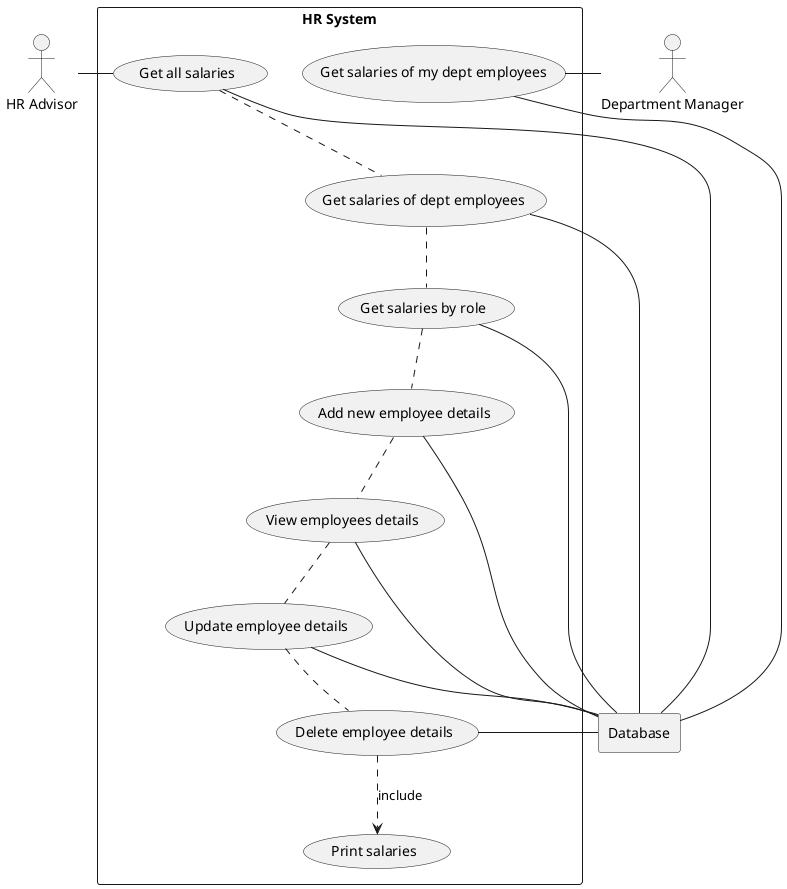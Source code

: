 @startuml
actor HR as "HR Advisor"
actor DM as "Department Manager"

rectangle Database

rectangle "HR System" {
    usecase UC1 as "Get all salaries"
    usecase UC2 as "Get salaries of dept employees"
    usecase UC3 as "Get salaries of my dept employees"
    usecase UC4 as "Get salaries by role"
    usecase UC5 as "Add new employee details"
    usecase UC6 as "View employees details"
    usecase UC7 as "Update employee details"
    usecase UC8 as "Delete employee details"
    usecase UCa as "Print salaries"

HR - UC1
    DM - UC3
    UC1 .. UC2
    UC2 .. UC4
    UC4 .. UC5
    UC5 .. UC6
    UC6 .. UC7
    UC7 .. UC8
    UC8 ..> UCa : include

    UC1 - Database
    UC2 - Database
    UC3 - Database
    UC4 - Database
    UC5 - Database
    UC6 - Database
    UC7 - Database
    UC8 - Database
}
@enduml